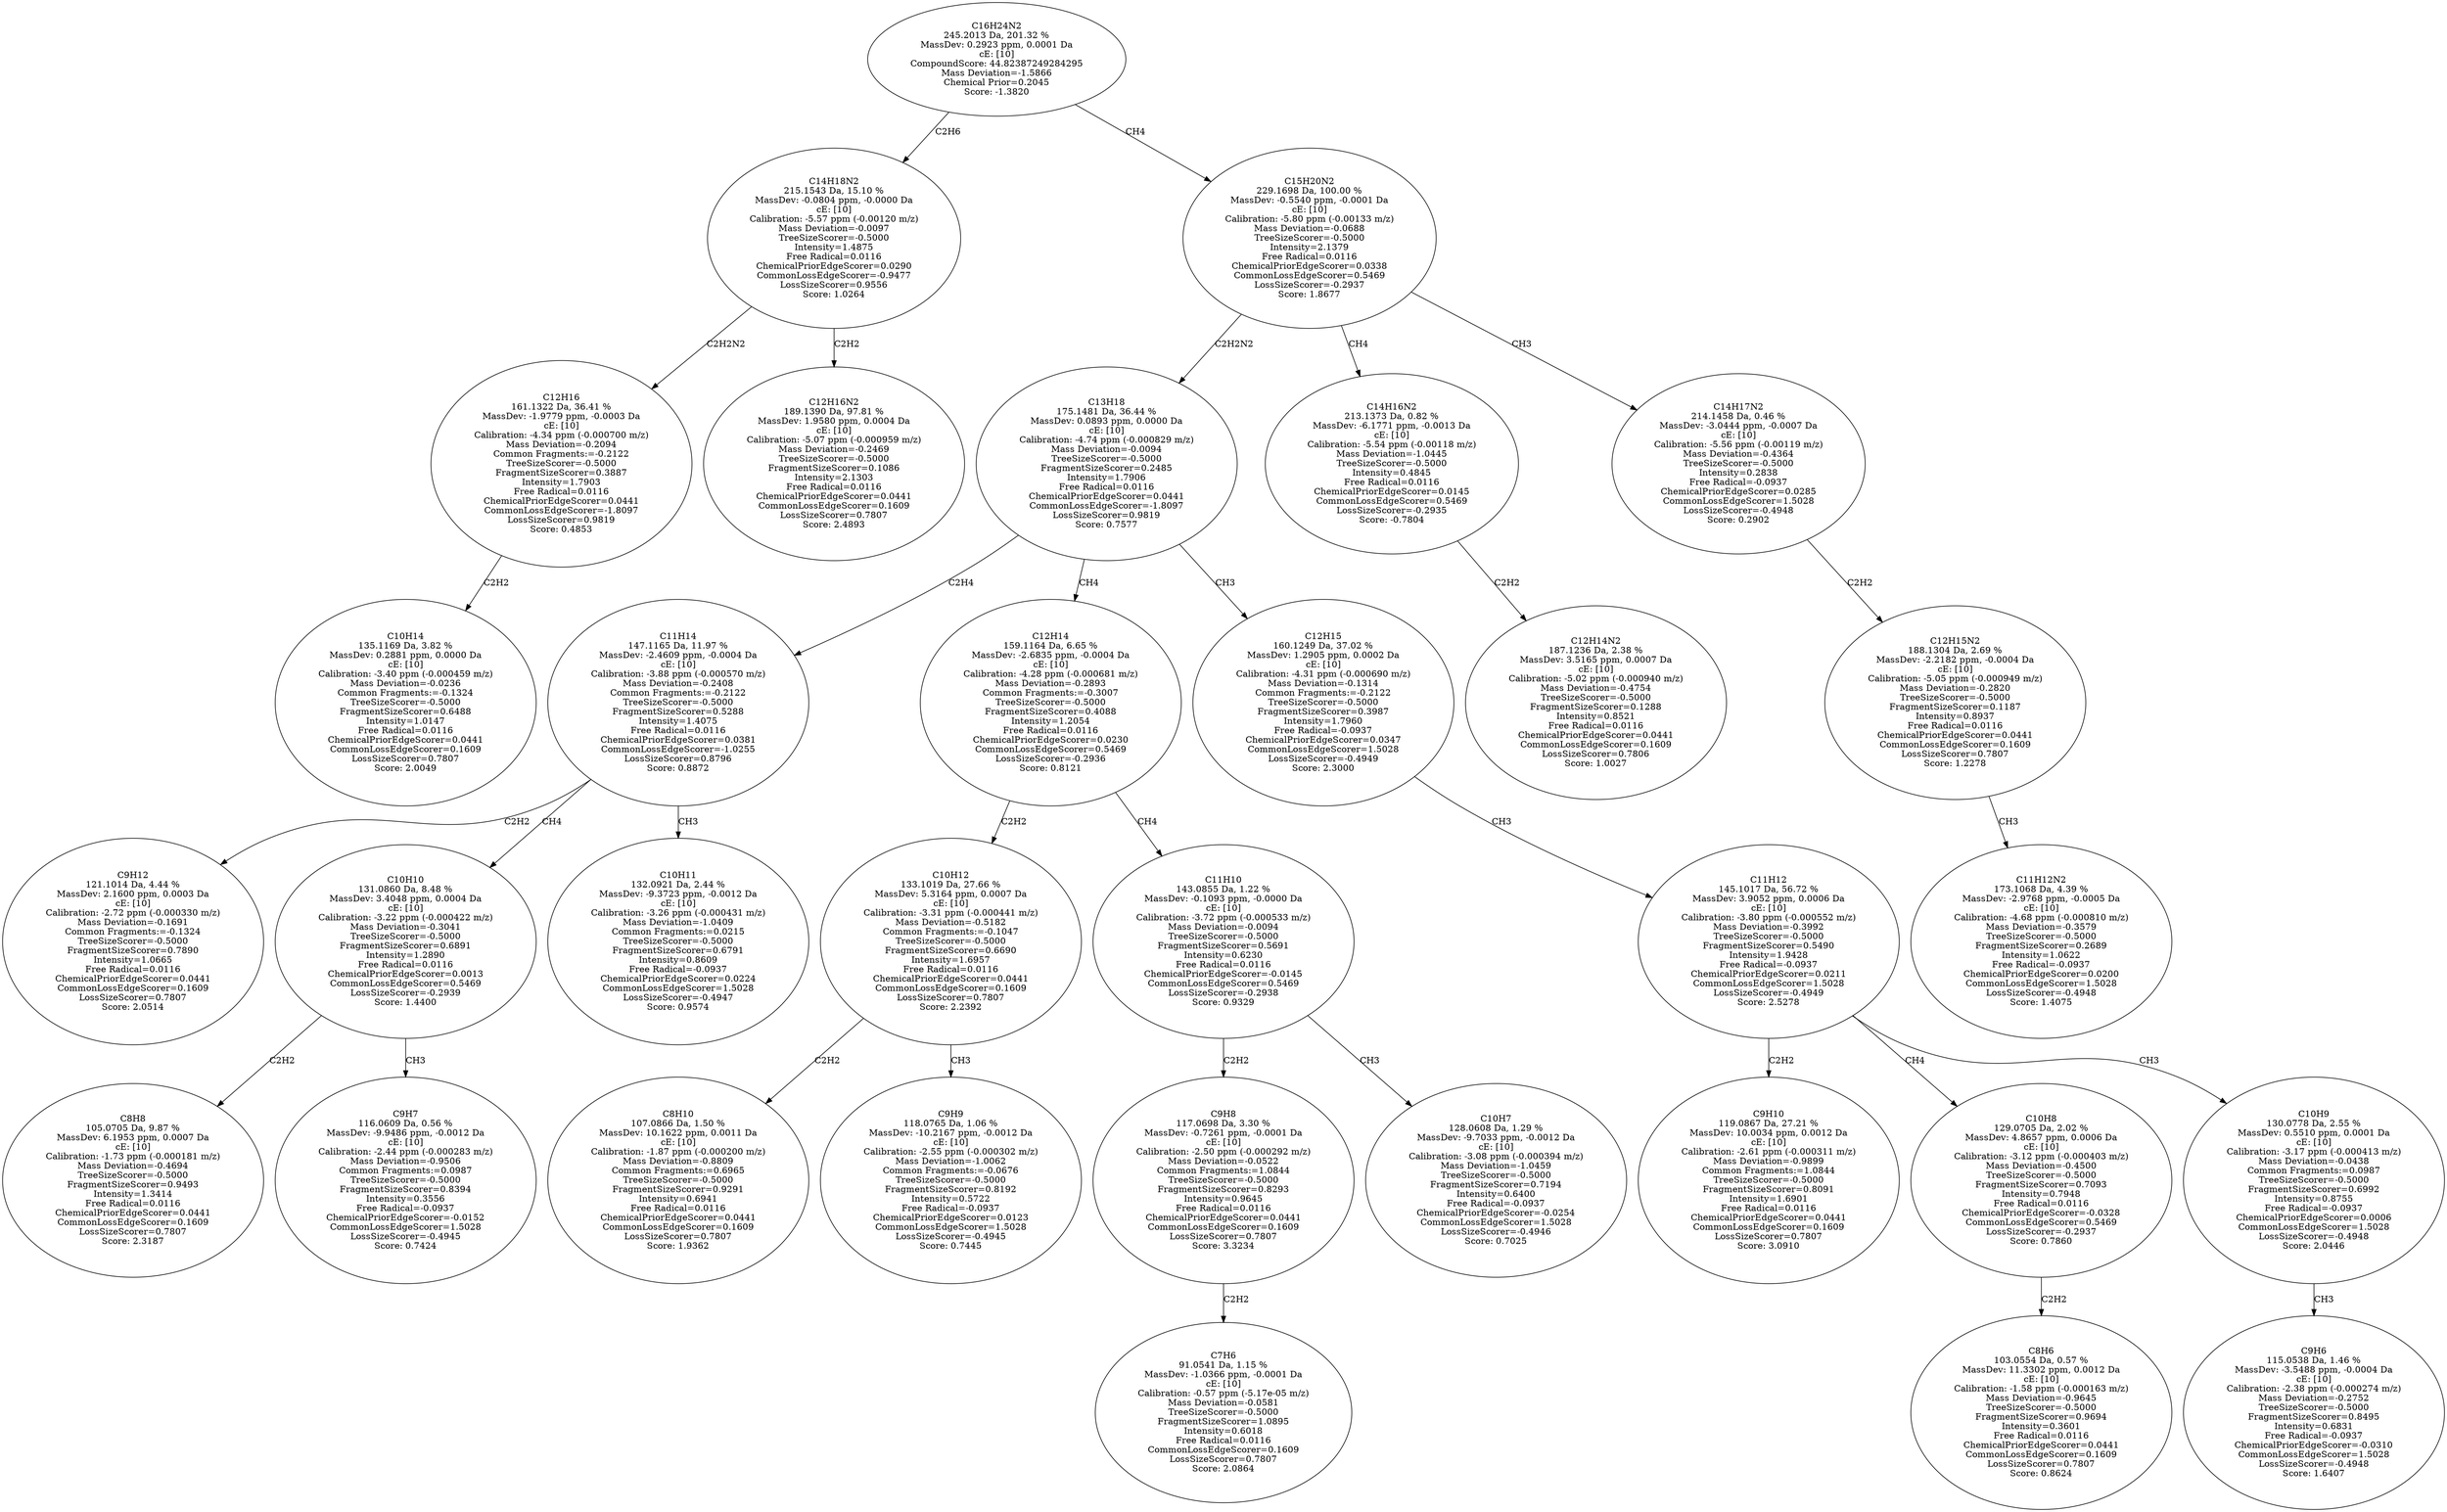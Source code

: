strict digraph {
v1 [label="C10H14\n135.1169 Da, 3.82 %\nMassDev: 0.2881 ppm, 0.0000 Da\ncE: [10]\nCalibration: -3.40 ppm (-0.000459 m/z)\nMass Deviation=-0.0236\nCommon Fragments:=-0.1324\nTreeSizeScorer=-0.5000\nFragmentSizeScorer=0.6488\nIntensity=1.0147\nFree Radical=0.0116\nChemicalPriorEdgeScorer=0.0441\nCommonLossEdgeScorer=0.1609\nLossSizeScorer=0.7807\nScore: 2.0049"];
v2 [label="C12H16\n161.1322 Da, 36.41 %\nMassDev: -1.9779 ppm, -0.0003 Da\ncE: [10]\nCalibration: -4.34 ppm (-0.000700 m/z)\nMass Deviation=-0.2094\nCommon Fragments:=-0.2122\nTreeSizeScorer=-0.5000\nFragmentSizeScorer=0.3887\nIntensity=1.7903\nFree Radical=0.0116\nChemicalPriorEdgeScorer=0.0441\nCommonLossEdgeScorer=-1.8097\nLossSizeScorer=0.9819\nScore: 0.4853"];
v3 [label="C12H16N2\n189.1390 Da, 97.81 %\nMassDev: 1.9580 ppm, 0.0004 Da\ncE: [10]\nCalibration: -5.07 ppm (-0.000959 m/z)\nMass Deviation=-0.2469\nTreeSizeScorer=-0.5000\nFragmentSizeScorer=0.1086\nIntensity=2.1303\nFree Radical=0.0116\nChemicalPriorEdgeScorer=0.0441\nCommonLossEdgeScorer=0.1609\nLossSizeScorer=0.7807\nScore: 2.4893"];
v4 [label="C14H18N2\n215.1543 Da, 15.10 %\nMassDev: -0.0804 ppm, -0.0000 Da\ncE: [10]\nCalibration: -5.57 ppm (-0.00120 m/z)\nMass Deviation=-0.0097\nTreeSizeScorer=-0.5000\nIntensity=1.4875\nFree Radical=0.0116\nChemicalPriorEdgeScorer=0.0290\nCommonLossEdgeScorer=-0.9477\nLossSizeScorer=0.9556\nScore: 1.0264"];
v5 [label="C9H12\n121.1014 Da, 4.44 %\nMassDev: 2.1600 ppm, 0.0003 Da\ncE: [10]\nCalibration: -2.72 ppm (-0.000330 m/z)\nMass Deviation=-0.1691\nCommon Fragments:=-0.1324\nTreeSizeScorer=-0.5000\nFragmentSizeScorer=0.7890\nIntensity=1.0665\nFree Radical=0.0116\nChemicalPriorEdgeScorer=0.0441\nCommonLossEdgeScorer=0.1609\nLossSizeScorer=0.7807\nScore: 2.0514"];
v6 [label="C8H8\n105.0705 Da, 9.87 %\nMassDev: 6.1953 ppm, 0.0007 Da\ncE: [10]\nCalibration: -1.73 ppm (-0.000181 m/z)\nMass Deviation=-0.4694\nTreeSizeScorer=-0.5000\nFragmentSizeScorer=0.9493\nIntensity=1.3414\nFree Radical=0.0116\nChemicalPriorEdgeScorer=0.0441\nCommonLossEdgeScorer=0.1609\nLossSizeScorer=0.7807\nScore: 2.3187"];
v7 [label="C9H7\n116.0609 Da, 0.56 %\nMassDev: -9.9486 ppm, -0.0012 Da\ncE: [10]\nCalibration: -2.44 ppm (-0.000283 m/z)\nMass Deviation=-0.9506\nCommon Fragments:=0.0987\nTreeSizeScorer=-0.5000\nFragmentSizeScorer=0.8394\nIntensity=0.3556\nFree Radical=-0.0937\nChemicalPriorEdgeScorer=-0.0152\nCommonLossEdgeScorer=1.5028\nLossSizeScorer=-0.4945\nScore: 0.7424"];
v8 [label="C10H10\n131.0860 Da, 8.48 %\nMassDev: 3.4048 ppm, 0.0004 Da\ncE: [10]\nCalibration: -3.22 ppm (-0.000422 m/z)\nMass Deviation=-0.3041\nTreeSizeScorer=-0.5000\nFragmentSizeScorer=0.6891\nIntensity=1.2890\nFree Radical=0.0116\nChemicalPriorEdgeScorer=0.0013\nCommonLossEdgeScorer=0.5469\nLossSizeScorer=-0.2939\nScore: 1.4400"];
v9 [label="C10H11\n132.0921 Da, 2.44 %\nMassDev: -9.3723 ppm, -0.0012 Da\ncE: [10]\nCalibration: -3.26 ppm (-0.000431 m/z)\nMass Deviation=-1.0409\nCommon Fragments:=0.0215\nTreeSizeScorer=-0.5000\nFragmentSizeScorer=0.6791\nIntensity=0.8609\nFree Radical=-0.0937\nChemicalPriorEdgeScorer=0.0224\nCommonLossEdgeScorer=1.5028\nLossSizeScorer=-0.4947\nScore: 0.9574"];
v10 [label="C11H14\n147.1165 Da, 11.97 %\nMassDev: -2.4609 ppm, -0.0004 Da\ncE: [10]\nCalibration: -3.88 ppm (-0.000570 m/z)\nMass Deviation=-0.2408\nCommon Fragments:=-0.2122\nTreeSizeScorer=-0.5000\nFragmentSizeScorer=0.5288\nIntensity=1.4075\nFree Radical=0.0116\nChemicalPriorEdgeScorer=0.0381\nCommonLossEdgeScorer=-1.0255\nLossSizeScorer=0.8796\nScore: 0.8872"];
v11 [label="C8H10\n107.0866 Da, 1.50 %\nMassDev: 10.1622 ppm, 0.0011 Da\ncE: [10]\nCalibration: -1.87 ppm (-0.000200 m/z)\nMass Deviation=-0.8809\nCommon Fragments:=0.6965\nTreeSizeScorer=-0.5000\nFragmentSizeScorer=0.9291\nIntensity=0.6941\nFree Radical=0.0116\nChemicalPriorEdgeScorer=0.0441\nCommonLossEdgeScorer=0.1609\nLossSizeScorer=0.7807\nScore: 1.9362"];
v12 [label="C9H9\n118.0765 Da, 1.06 %\nMassDev: -10.2167 ppm, -0.0012 Da\ncE: [10]\nCalibration: -2.55 ppm (-0.000302 m/z)\nMass Deviation=-1.0062\nCommon Fragments:=-0.0676\nTreeSizeScorer=-0.5000\nFragmentSizeScorer=0.8192\nIntensity=0.5722\nFree Radical=-0.0937\nChemicalPriorEdgeScorer=0.0123\nCommonLossEdgeScorer=1.5028\nLossSizeScorer=-0.4945\nScore: 0.7445"];
v13 [label="C10H12\n133.1019 Da, 27.66 %\nMassDev: 5.3164 ppm, 0.0007 Da\ncE: [10]\nCalibration: -3.31 ppm (-0.000441 m/z)\nMass Deviation=-0.5182\nCommon Fragments:=-0.1047\nTreeSizeScorer=-0.5000\nFragmentSizeScorer=0.6690\nIntensity=1.6957\nFree Radical=0.0116\nChemicalPriorEdgeScorer=0.0441\nCommonLossEdgeScorer=0.1609\nLossSizeScorer=0.7807\nScore: 2.2392"];
v14 [label="C7H6\n91.0541 Da, 1.15 %\nMassDev: -1.0366 ppm, -0.0001 Da\ncE: [10]\nCalibration: -0.57 ppm (-5.17e-05 m/z)\nMass Deviation=-0.0581\nTreeSizeScorer=-0.5000\nFragmentSizeScorer=1.0895\nIntensity=0.6018\nFree Radical=0.0116\nCommonLossEdgeScorer=0.1609\nLossSizeScorer=0.7807\nScore: 2.0864"];
v15 [label="C9H8\n117.0698 Da, 3.30 %\nMassDev: -0.7261 ppm, -0.0001 Da\ncE: [10]\nCalibration: -2.50 ppm (-0.000292 m/z)\nMass Deviation=-0.0522\nCommon Fragments:=1.0844\nTreeSizeScorer=-0.5000\nFragmentSizeScorer=0.8293\nIntensity=0.9645\nFree Radical=0.0116\nChemicalPriorEdgeScorer=0.0441\nCommonLossEdgeScorer=0.1609\nLossSizeScorer=0.7807\nScore: 3.3234"];
v16 [label="C10H7\n128.0608 Da, 1.29 %\nMassDev: -9.7033 ppm, -0.0012 Da\ncE: [10]\nCalibration: -3.08 ppm (-0.000394 m/z)\nMass Deviation=-1.0459\nTreeSizeScorer=-0.5000\nFragmentSizeScorer=0.7194\nIntensity=0.6400\nFree Radical=-0.0937\nChemicalPriorEdgeScorer=-0.0254\nCommonLossEdgeScorer=1.5028\nLossSizeScorer=-0.4946\nScore: 0.7025"];
v17 [label="C11H10\n143.0855 Da, 1.22 %\nMassDev: -0.1093 ppm, -0.0000 Da\ncE: [10]\nCalibration: -3.72 ppm (-0.000533 m/z)\nMass Deviation=-0.0094\nTreeSizeScorer=-0.5000\nFragmentSizeScorer=0.5691\nIntensity=0.6230\nFree Radical=0.0116\nChemicalPriorEdgeScorer=-0.0145\nCommonLossEdgeScorer=0.5469\nLossSizeScorer=-0.2938\nScore: 0.9329"];
v18 [label="C12H14\n159.1164 Da, 6.65 %\nMassDev: -2.6835 ppm, -0.0004 Da\ncE: [10]\nCalibration: -4.28 ppm (-0.000681 m/z)\nMass Deviation=-0.2893\nCommon Fragments:=-0.3007\nTreeSizeScorer=-0.5000\nFragmentSizeScorer=0.4088\nIntensity=1.2054\nFree Radical=0.0116\nChemicalPriorEdgeScorer=0.0230\nCommonLossEdgeScorer=0.5469\nLossSizeScorer=-0.2936\nScore: 0.8121"];
v19 [label="C9H10\n119.0867 Da, 27.21 %\nMassDev: 10.0034 ppm, 0.0012 Da\ncE: [10]\nCalibration: -2.61 ppm (-0.000311 m/z)\nMass Deviation=-0.9899\nCommon Fragments:=1.0844\nTreeSizeScorer=-0.5000\nFragmentSizeScorer=0.8091\nIntensity=1.6901\nFree Radical=0.0116\nChemicalPriorEdgeScorer=0.0441\nCommonLossEdgeScorer=0.1609\nLossSizeScorer=0.7807\nScore: 3.0910"];
v20 [label="C8H6\n103.0554 Da, 0.57 %\nMassDev: 11.3302 ppm, 0.0012 Da\ncE: [10]\nCalibration: -1.58 ppm (-0.000163 m/z)\nMass Deviation=-0.9645\nTreeSizeScorer=-0.5000\nFragmentSizeScorer=0.9694\nIntensity=0.3601\nFree Radical=0.0116\nChemicalPriorEdgeScorer=0.0441\nCommonLossEdgeScorer=0.1609\nLossSizeScorer=0.7807\nScore: 0.8624"];
v21 [label="C10H8\n129.0705 Da, 2.02 %\nMassDev: 4.8657 ppm, 0.0006 Da\ncE: [10]\nCalibration: -3.12 ppm (-0.000403 m/z)\nMass Deviation=-0.4500\nTreeSizeScorer=-0.5000\nFragmentSizeScorer=0.7093\nIntensity=0.7948\nFree Radical=0.0116\nChemicalPriorEdgeScorer=-0.0328\nCommonLossEdgeScorer=0.5469\nLossSizeScorer=-0.2937\nScore: 0.7860"];
v22 [label="C9H6\n115.0538 Da, 1.46 %\nMassDev: -3.5488 ppm, -0.0004 Da\ncE: [10]\nCalibration: -2.38 ppm (-0.000274 m/z)\nMass Deviation=-0.2752\nTreeSizeScorer=-0.5000\nFragmentSizeScorer=0.8495\nIntensity=0.6831\nFree Radical=-0.0937\nChemicalPriorEdgeScorer=-0.0310\nCommonLossEdgeScorer=1.5028\nLossSizeScorer=-0.4948\nScore: 1.6407"];
v23 [label="C10H9\n130.0778 Da, 2.55 %\nMassDev: 0.5510 ppm, 0.0001 Da\ncE: [10]\nCalibration: -3.17 ppm (-0.000413 m/z)\nMass Deviation=-0.0438\nCommon Fragments:=0.0987\nTreeSizeScorer=-0.5000\nFragmentSizeScorer=0.6992\nIntensity=0.8755\nFree Radical=-0.0937\nChemicalPriorEdgeScorer=0.0006\nCommonLossEdgeScorer=1.5028\nLossSizeScorer=-0.4948\nScore: 2.0446"];
v24 [label="C11H12\n145.1017 Da, 56.72 %\nMassDev: 3.9052 ppm, 0.0006 Da\ncE: [10]\nCalibration: -3.80 ppm (-0.000552 m/z)\nMass Deviation=-0.3992\nTreeSizeScorer=-0.5000\nFragmentSizeScorer=0.5490\nIntensity=1.9428\nFree Radical=-0.0937\nChemicalPriorEdgeScorer=0.0211\nCommonLossEdgeScorer=1.5028\nLossSizeScorer=-0.4949\nScore: 2.5278"];
v25 [label="C12H15\n160.1249 Da, 37.02 %\nMassDev: 1.2905 ppm, 0.0002 Da\ncE: [10]\nCalibration: -4.31 ppm (-0.000690 m/z)\nMass Deviation=-0.1314\nCommon Fragments:=-0.2122\nTreeSizeScorer=-0.5000\nFragmentSizeScorer=0.3987\nIntensity=1.7960\nFree Radical=-0.0937\nChemicalPriorEdgeScorer=0.0347\nCommonLossEdgeScorer=1.5028\nLossSizeScorer=-0.4949\nScore: 2.3000"];
v26 [label="C13H18\n175.1481 Da, 36.44 %\nMassDev: 0.0893 ppm, 0.0000 Da\ncE: [10]\nCalibration: -4.74 ppm (-0.000829 m/z)\nMass Deviation=-0.0094\nTreeSizeScorer=-0.5000\nFragmentSizeScorer=0.2485\nIntensity=1.7906\nFree Radical=0.0116\nChemicalPriorEdgeScorer=0.0441\nCommonLossEdgeScorer=-1.8097\nLossSizeScorer=0.9819\nScore: 0.7577"];
v27 [label="C12H14N2\n187.1236 Da, 2.38 %\nMassDev: 3.5165 ppm, 0.0007 Da\ncE: [10]\nCalibration: -5.02 ppm (-0.000940 m/z)\nMass Deviation=-0.4754\nTreeSizeScorer=-0.5000\nFragmentSizeScorer=0.1288\nIntensity=0.8521\nFree Radical=0.0116\nChemicalPriorEdgeScorer=0.0441\nCommonLossEdgeScorer=0.1609\nLossSizeScorer=0.7806\nScore: 1.0027"];
v28 [label="C14H16N2\n213.1373 Da, 0.82 %\nMassDev: -6.1771 ppm, -0.0013 Da\ncE: [10]\nCalibration: -5.54 ppm (-0.00118 m/z)\nMass Deviation=-1.0445\nTreeSizeScorer=-0.5000\nIntensity=0.4845\nFree Radical=0.0116\nChemicalPriorEdgeScorer=0.0145\nCommonLossEdgeScorer=0.5469\nLossSizeScorer=-0.2935\nScore: -0.7804"];
v29 [label="C11H12N2\n173.1068 Da, 4.39 %\nMassDev: -2.9768 ppm, -0.0005 Da\ncE: [10]\nCalibration: -4.68 ppm (-0.000810 m/z)\nMass Deviation=-0.3579\nTreeSizeScorer=-0.5000\nFragmentSizeScorer=0.2689\nIntensity=1.0622\nFree Radical=-0.0937\nChemicalPriorEdgeScorer=0.0200\nCommonLossEdgeScorer=1.5028\nLossSizeScorer=-0.4948\nScore: 1.4075"];
v30 [label="C12H15N2\n188.1304 Da, 2.69 %\nMassDev: -2.2182 ppm, -0.0004 Da\ncE: [10]\nCalibration: -5.05 ppm (-0.000949 m/z)\nMass Deviation=-0.2820\nTreeSizeScorer=-0.5000\nFragmentSizeScorer=0.1187\nIntensity=0.8937\nFree Radical=0.0116\nChemicalPriorEdgeScorer=0.0441\nCommonLossEdgeScorer=0.1609\nLossSizeScorer=0.7807\nScore: 1.2278"];
v31 [label="C14H17N2\n214.1458 Da, 0.46 %\nMassDev: -3.0444 ppm, -0.0007 Da\ncE: [10]\nCalibration: -5.56 ppm (-0.00119 m/z)\nMass Deviation=-0.4364\nTreeSizeScorer=-0.5000\nIntensity=0.2838\nFree Radical=-0.0937\nChemicalPriorEdgeScorer=0.0285\nCommonLossEdgeScorer=1.5028\nLossSizeScorer=-0.4948\nScore: 0.2902"];
v32 [label="C15H20N2\n229.1698 Da, 100.00 %\nMassDev: -0.5540 ppm, -0.0001 Da\ncE: [10]\nCalibration: -5.80 ppm (-0.00133 m/z)\nMass Deviation=-0.0688\nTreeSizeScorer=-0.5000\nIntensity=2.1379\nFree Radical=0.0116\nChemicalPriorEdgeScorer=0.0338\nCommonLossEdgeScorer=0.5469\nLossSizeScorer=-0.2937\nScore: 1.8677"];
v33 [label="C16H24N2\n245.2013 Da, 201.32 %\nMassDev: 0.2923 ppm, 0.0001 Da\ncE: [10]\nCompoundScore: 44.82387249284295\nMass Deviation=-1.5866\nChemical Prior=0.2045\nScore: -1.3820"];
v2 -> v1 [label="C2H2"];
v4 -> v2 [label="C2H2N2"];
v4 -> v3 [label="C2H2"];
v33 -> v4 [label="C2H6"];
v10 -> v5 [label="C2H2"];
v8 -> v6 [label="C2H2"];
v8 -> v7 [label="CH3"];
v10 -> v8 [label="CH4"];
v10 -> v9 [label="CH3"];
v26 -> v10 [label="C2H4"];
v13 -> v11 [label="C2H2"];
v13 -> v12 [label="CH3"];
v18 -> v13 [label="C2H2"];
v15 -> v14 [label="C2H2"];
v17 -> v15 [label="C2H2"];
v17 -> v16 [label="CH3"];
v18 -> v17 [label="CH4"];
v26 -> v18 [label="CH4"];
v24 -> v19 [label="C2H2"];
v21 -> v20 [label="C2H2"];
v24 -> v21 [label="CH4"];
v23 -> v22 [label="CH3"];
v24 -> v23 [label="CH3"];
v25 -> v24 [label="CH3"];
v26 -> v25 [label="CH3"];
v32 -> v26 [label="C2H2N2"];
v28 -> v27 [label="C2H2"];
v32 -> v28 [label="CH4"];
v30 -> v29 [label="CH3"];
v31 -> v30 [label="C2H2"];
v32 -> v31 [label="CH3"];
v33 -> v32 [label="CH4"];
}